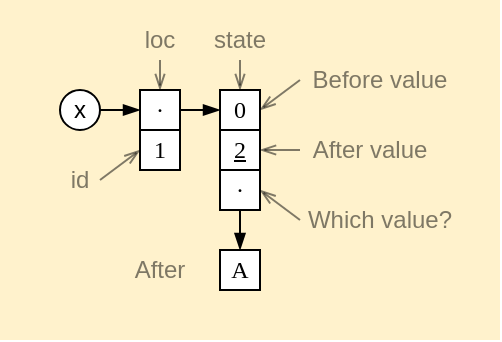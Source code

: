 <mxfile version="21.6.9" type="device">
  <diagram name="Page-1" id="3Da-K6MAal7oWcjGSvR0">
    <mxGraphModel dx="159" dy="-40" grid="1" gridSize="10" guides="1" tooltips="1" connect="1" arrows="1" fold="1" page="1" pageScale="1" pageWidth="500" pageHeight="350" math="0" shadow="0">
      <root>
        <mxCell id="0" />
        <mxCell id="1" parent="0" />
        <mxCell id="_nBWBaSlA80PKWS4ckmK-44" value="" style="rounded=0;whiteSpace=wrap;html=1;fillColor=#fff2cc;strokeColor=none;" parent="1" vertex="1">
          <mxGeometry x="130" y="390" width="250" height="170" as="geometry" />
        </mxCell>
        <mxCell id="ApE8lTeV0Uj58Px4gvST-1" value="0" style="rounded=0;whiteSpace=wrap;html=1;fontFamily=Verdana;" parent="1" vertex="1">
          <mxGeometry x="240" y="435" width="20" height="20" as="geometry" />
        </mxCell>
        <mxCell id="ApE8lTeV0Uj58Px4gvST-2" value="&lt;u&gt;2&lt;/u&gt;" style="rounded=0;whiteSpace=wrap;html=1;fontFamily=Verdana;" parent="1" vertex="1">
          <mxGeometry x="240" y="455" width="20" height="20" as="geometry" />
        </mxCell>
        <mxCell id="ApE8lTeV0Uj58Px4gvST-5" value="x" style="ellipse;whiteSpace=wrap;html=1;aspect=fixed;" parent="1" vertex="1">
          <mxGeometry x="160" y="435" width="20" height="20" as="geometry" />
        </mxCell>
        <mxCell id="ApE8lTeV0Uj58Px4gvST-6" value="·" style="rounded=0;whiteSpace=wrap;html=1;fontFamily=Verdana;strokeColor=#000000;" parent="1" vertex="1">
          <mxGeometry x="200" y="435" width="20" height="20" as="geometry" />
        </mxCell>
        <mxCell id="ApE8lTeV0Uj58Px4gvST-7" value="1" style="rounded=0;whiteSpace=wrap;html=1;fontFamily=Verdana;" parent="1" vertex="1">
          <mxGeometry x="200" y="455" width="20" height="20" as="geometry" />
        </mxCell>
        <mxCell id="ApE8lTeV0Uj58Px4gvST-8" value="" style="endArrow=blockThin;html=1;exitX=1;exitY=0.5;exitDx=0;exitDy=0;entryX=0;entryY=0.5;entryDx=0;entryDy=0;rounded=0;endFill=1;" parent="1" source="ApE8lTeV0Uj58Px4gvST-5" target="ApE8lTeV0Uj58Px4gvST-6" edge="1">
          <mxGeometry width="50" height="50" relative="1" as="geometry">
            <mxPoint x="300" y="645" as="sourcePoint" />
            <mxPoint x="350" y="595" as="targetPoint" />
          </mxGeometry>
        </mxCell>
        <mxCell id="ApE8lTeV0Uj58Px4gvST-9" value="" style="endArrow=blockThin;html=1;rounded=0;entryX=0;entryY=0.5;entryDx=0;entryDy=0;endFill=1;" parent="1" source="ApE8lTeV0Uj58Px4gvST-6" target="ApE8lTeV0Uj58Px4gvST-1" edge="1">
          <mxGeometry width="50" height="50" relative="1" as="geometry">
            <mxPoint x="190" y="455" as="sourcePoint" />
            <mxPoint x="210" y="455" as="targetPoint" />
          </mxGeometry>
        </mxCell>
        <mxCell id="ApE8lTeV0Uj58Px4gvST-12" value="·" style="rounded=0;whiteSpace=wrap;html=1;fontFamily=Verdana;strokeColor=#000000;" parent="1" vertex="1">
          <mxGeometry x="240" y="475" width="20" height="20" as="geometry" />
        </mxCell>
        <mxCell id="_nBWBaSlA80PKWS4ckmK-22" value="id" style="text;html=1;strokeColor=none;fillColor=none;align=center;verticalAlign=middle;whiteSpace=wrap;rounded=0;fillOpacity=75;strokeOpacity=75;textOpacity=50;" parent="1" vertex="1">
          <mxGeometry x="160" y="470" width="20" height="20" as="geometry" />
        </mxCell>
        <mxCell id="_nBWBaSlA80PKWS4ckmK-24" value="" style="endArrow=openThin;html=1;rounded=0;entryX=0;entryY=0.5;entryDx=0;entryDy=0;exitX=1;exitY=0.5;exitDx=0;exitDy=0;endFill=0;strokeOpacity=50;fillOpacity=100;" parent="1" source="_nBWBaSlA80PKWS4ckmK-22" target="ApE8lTeV0Uj58Px4gvST-7" edge="1">
          <mxGeometry width="50" height="50" relative="1" as="geometry">
            <mxPoint x="350" y="610" as="sourcePoint" />
            <mxPoint x="400" y="560" as="targetPoint" />
          </mxGeometry>
        </mxCell>
        <mxCell id="_nBWBaSlA80PKWS4ckmK-25" value="Before value" style="text;html=1;strokeColor=none;fillColor=none;align=center;verticalAlign=middle;whiteSpace=wrap;rounded=0;textOpacity=50;" parent="1" vertex="1">
          <mxGeometry x="280" y="420" width="80" height="20" as="geometry" />
        </mxCell>
        <mxCell id="_nBWBaSlA80PKWS4ckmK-26" value="After value" style="text;html=1;strokeColor=none;fillColor=none;align=center;verticalAlign=middle;whiteSpace=wrap;rounded=0;textOpacity=50;" parent="1" vertex="1">
          <mxGeometry x="280" y="455" width="70" height="20" as="geometry" />
        </mxCell>
        <mxCell id="_nBWBaSlA80PKWS4ckmK-27" value="Which value?" style="text;html=1;strokeColor=none;fillColor=none;align=center;verticalAlign=middle;whiteSpace=wrap;rounded=0;textOpacity=50;" parent="1" vertex="1">
          <mxGeometry x="280" y="490" width="80" height="20" as="geometry" />
        </mxCell>
        <mxCell id="_nBWBaSlA80PKWS4ckmK-28" value="" style="endArrow=openThin;html=1;rounded=0;entryX=1;entryY=0.5;entryDx=0;entryDy=0;exitX=0;exitY=0.5;exitDx=0;exitDy=0;endFill=0;strokeOpacity=50;" parent="1" source="_nBWBaSlA80PKWS4ckmK-26" target="ApE8lTeV0Uj58Px4gvST-2" edge="1">
          <mxGeometry width="50" height="50" relative="1" as="geometry">
            <mxPoint x="190" y="500" as="sourcePoint" />
            <mxPoint x="210" y="485" as="targetPoint" />
          </mxGeometry>
        </mxCell>
        <mxCell id="_nBWBaSlA80PKWS4ckmK-29" value="" style="endArrow=openThin;html=1;rounded=0;entryX=1;entryY=0.5;entryDx=0;entryDy=0;exitX=0;exitY=0.5;exitDx=0;exitDy=0;endFill=0;strokeOpacity=50;" parent="1" source="_nBWBaSlA80PKWS4ckmK-27" target="ApE8lTeV0Uj58Px4gvST-12" edge="1">
          <mxGeometry width="50" height="50" relative="1" as="geometry">
            <mxPoint x="200" y="510" as="sourcePoint" />
            <mxPoint x="220" y="495" as="targetPoint" />
          </mxGeometry>
        </mxCell>
        <mxCell id="_nBWBaSlA80PKWS4ckmK-30" value="" style="endArrow=openThin;html=1;rounded=0;entryX=1;entryY=0.5;entryDx=0;entryDy=0;exitX=0;exitY=0.5;exitDx=0;exitDy=0;endFill=0;strokeOpacity=50;" parent="1" source="_nBWBaSlA80PKWS4ckmK-25" target="ApE8lTeV0Uj58Px4gvST-1" edge="1">
          <mxGeometry width="50" height="50" relative="1" as="geometry">
            <mxPoint x="210" y="520" as="sourcePoint" />
            <mxPoint x="230" y="505" as="targetPoint" />
          </mxGeometry>
        </mxCell>
        <mxCell id="_nBWBaSlA80PKWS4ckmK-33" value="loc" style="text;html=1;strokeColor=none;fillColor=none;align=center;verticalAlign=middle;whiteSpace=wrap;rounded=0;textOpacity=50;" parent="1" vertex="1">
          <mxGeometry x="190" y="400" width="40" height="20" as="geometry" />
        </mxCell>
        <mxCell id="_nBWBaSlA80PKWS4ckmK-34" value="" style="endArrow=openThin;html=1;rounded=0;entryX=0.5;entryY=0;entryDx=0;entryDy=0;exitX=0.5;exitY=1;exitDx=0;exitDy=0;endFill=0;strokeOpacity=50;" parent="1" source="_nBWBaSlA80PKWS4ckmK-33" target="ApE8lTeV0Uj58Px4gvST-6" edge="1">
          <mxGeometry width="50" height="50" relative="1" as="geometry">
            <mxPoint x="190" y="485" as="sourcePoint" />
            <mxPoint x="210" y="475" as="targetPoint" />
          </mxGeometry>
        </mxCell>
        <mxCell id="_nBWBaSlA80PKWS4ckmK-35" value="state" style="text;html=1;strokeColor=none;fillColor=none;align=center;verticalAlign=middle;whiteSpace=wrap;rounded=0;textOpacity=50;" parent="1" vertex="1">
          <mxGeometry x="230" y="400" width="40" height="20" as="geometry" />
        </mxCell>
        <mxCell id="_nBWBaSlA80PKWS4ckmK-36" value="" style="endArrow=openThin;html=1;rounded=0;entryX=0.5;entryY=0;entryDx=0;entryDy=0;exitX=0.5;exitY=1;exitDx=0;exitDy=0;endFill=0;strokeOpacity=50;" parent="1" source="_nBWBaSlA80PKWS4ckmK-35" target="ApE8lTeV0Uj58Px4gvST-1" edge="1">
          <mxGeometry width="50" height="50" relative="1" as="geometry">
            <mxPoint x="220" y="430" as="sourcePoint" />
            <mxPoint x="220" y="445" as="targetPoint" />
          </mxGeometry>
        </mxCell>
        <mxCell id="_nBWBaSlA80PKWS4ckmK-37" value="A" style="rounded=0;whiteSpace=wrap;html=1;fontFamily=Verdana;strokeColor=#000000;" parent="1" vertex="1">
          <mxGeometry x="240" y="515" width="20" height="20" as="geometry" />
        </mxCell>
        <mxCell id="_nBWBaSlA80PKWS4ckmK-38" value="" style="endArrow=blockThin;html=1;rounded=0;entryX=0.5;entryY=0;entryDx=0;entryDy=0;endFill=1;exitX=0.5;exitY=1;exitDx=0;exitDy=0;" parent="1" source="ApE8lTeV0Uj58Px4gvST-12" target="_nBWBaSlA80PKWS4ckmK-37" edge="1">
          <mxGeometry width="50" height="50" relative="1" as="geometry">
            <mxPoint x="230" y="455" as="sourcePoint" />
            <mxPoint x="250" y="455" as="targetPoint" />
          </mxGeometry>
        </mxCell>
        <mxCell id="_nBWBaSlA80PKWS4ckmK-43" value="After" style="text;html=1;strokeColor=none;fillColor=none;align=center;verticalAlign=middle;whiteSpace=wrap;rounded=0;textOpacity=50;" parent="1" vertex="1">
          <mxGeometry x="190" y="515" width="40" height="20" as="geometry" />
        </mxCell>
      </root>
    </mxGraphModel>
  </diagram>
</mxfile>
